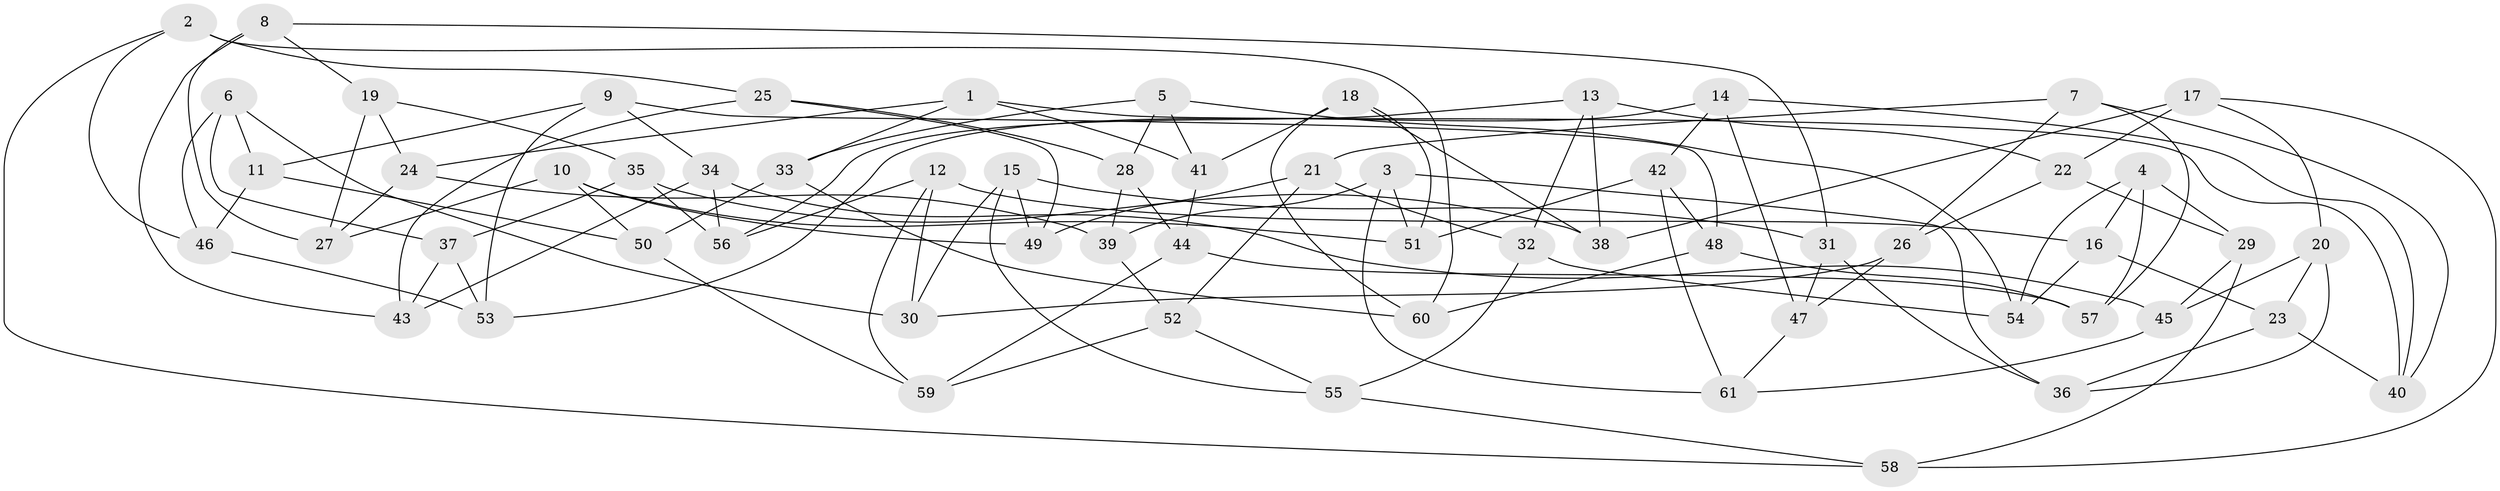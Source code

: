// Generated by graph-tools (version 1.1) at 2025/27/03/09/25 03:27:02]
// undirected, 61 vertices, 122 edges
graph export_dot {
graph [start="1"]
  node [color=gray90,style=filled];
  1;
  2;
  3;
  4;
  5;
  6;
  7;
  8;
  9;
  10;
  11;
  12;
  13;
  14;
  15;
  16;
  17;
  18;
  19;
  20;
  21;
  22;
  23;
  24;
  25;
  26;
  27;
  28;
  29;
  30;
  31;
  32;
  33;
  34;
  35;
  36;
  37;
  38;
  39;
  40;
  41;
  42;
  43;
  44;
  45;
  46;
  47;
  48;
  49;
  50;
  51;
  52;
  53;
  54;
  55;
  56;
  57;
  58;
  59;
  60;
  61;
  1 -- 40;
  1 -- 41;
  1 -- 33;
  1 -- 24;
  2 -- 58;
  2 -- 46;
  2 -- 60;
  2 -- 25;
  3 -- 51;
  3 -- 39;
  3 -- 36;
  3 -- 61;
  4 -- 54;
  4 -- 29;
  4 -- 57;
  4 -- 16;
  5 -- 28;
  5 -- 54;
  5 -- 33;
  5 -- 41;
  6 -- 11;
  6 -- 46;
  6 -- 37;
  6 -- 30;
  7 -- 26;
  7 -- 57;
  7 -- 21;
  7 -- 40;
  8 -- 27;
  8 -- 19;
  8 -- 43;
  8 -- 31;
  9 -- 11;
  9 -- 48;
  9 -- 34;
  9 -- 53;
  10 -- 50;
  10 -- 27;
  10 -- 51;
  10 -- 49;
  11 -- 46;
  11 -- 50;
  12 -- 56;
  12 -- 59;
  12 -- 30;
  12 -- 16;
  13 -- 22;
  13 -- 32;
  13 -- 38;
  13 -- 56;
  14 -- 53;
  14 -- 47;
  14 -- 42;
  14 -- 40;
  15 -- 30;
  15 -- 31;
  15 -- 49;
  15 -- 55;
  16 -- 54;
  16 -- 23;
  17 -- 38;
  17 -- 22;
  17 -- 58;
  17 -- 20;
  18 -- 51;
  18 -- 60;
  18 -- 41;
  18 -- 38;
  19 -- 24;
  19 -- 35;
  19 -- 27;
  20 -- 45;
  20 -- 23;
  20 -- 36;
  21 -- 49;
  21 -- 32;
  21 -- 52;
  22 -- 29;
  22 -- 26;
  23 -- 40;
  23 -- 36;
  24 -- 27;
  24 -- 39;
  25 -- 28;
  25 -- 43;
  25 -- 49;
  26 -- 30;
  26 -- 47;
  28 -- 39;
  28 -- 44;
  29 -- 58;
  29 -- 45;
  31 -- 36;
  31 -- 47;
  32 -- 54;
  32 -- 55;
  33 -- 60;
  33 -- 50;
  34 -- 43;
  34 -- 45;
  34 -- 56;
  35 -- 38;
  35 -- 37;
  35 -- 56;
  37 -- 53;
  37 -- 43;
  39 -- 52;
  41 -- 44;
  42 -- 48;
  42 -- 51;
  42 -- 61;
  44 -- 59;
  44 -- 57;
  45 -- 61;
  46 -- 53;
  47 -- 61;
  48 -- 60;
  48 -- 57;
  50 -- 59;
  52 -- 55;
  52 -- 59;
  55 -- 58;
}
